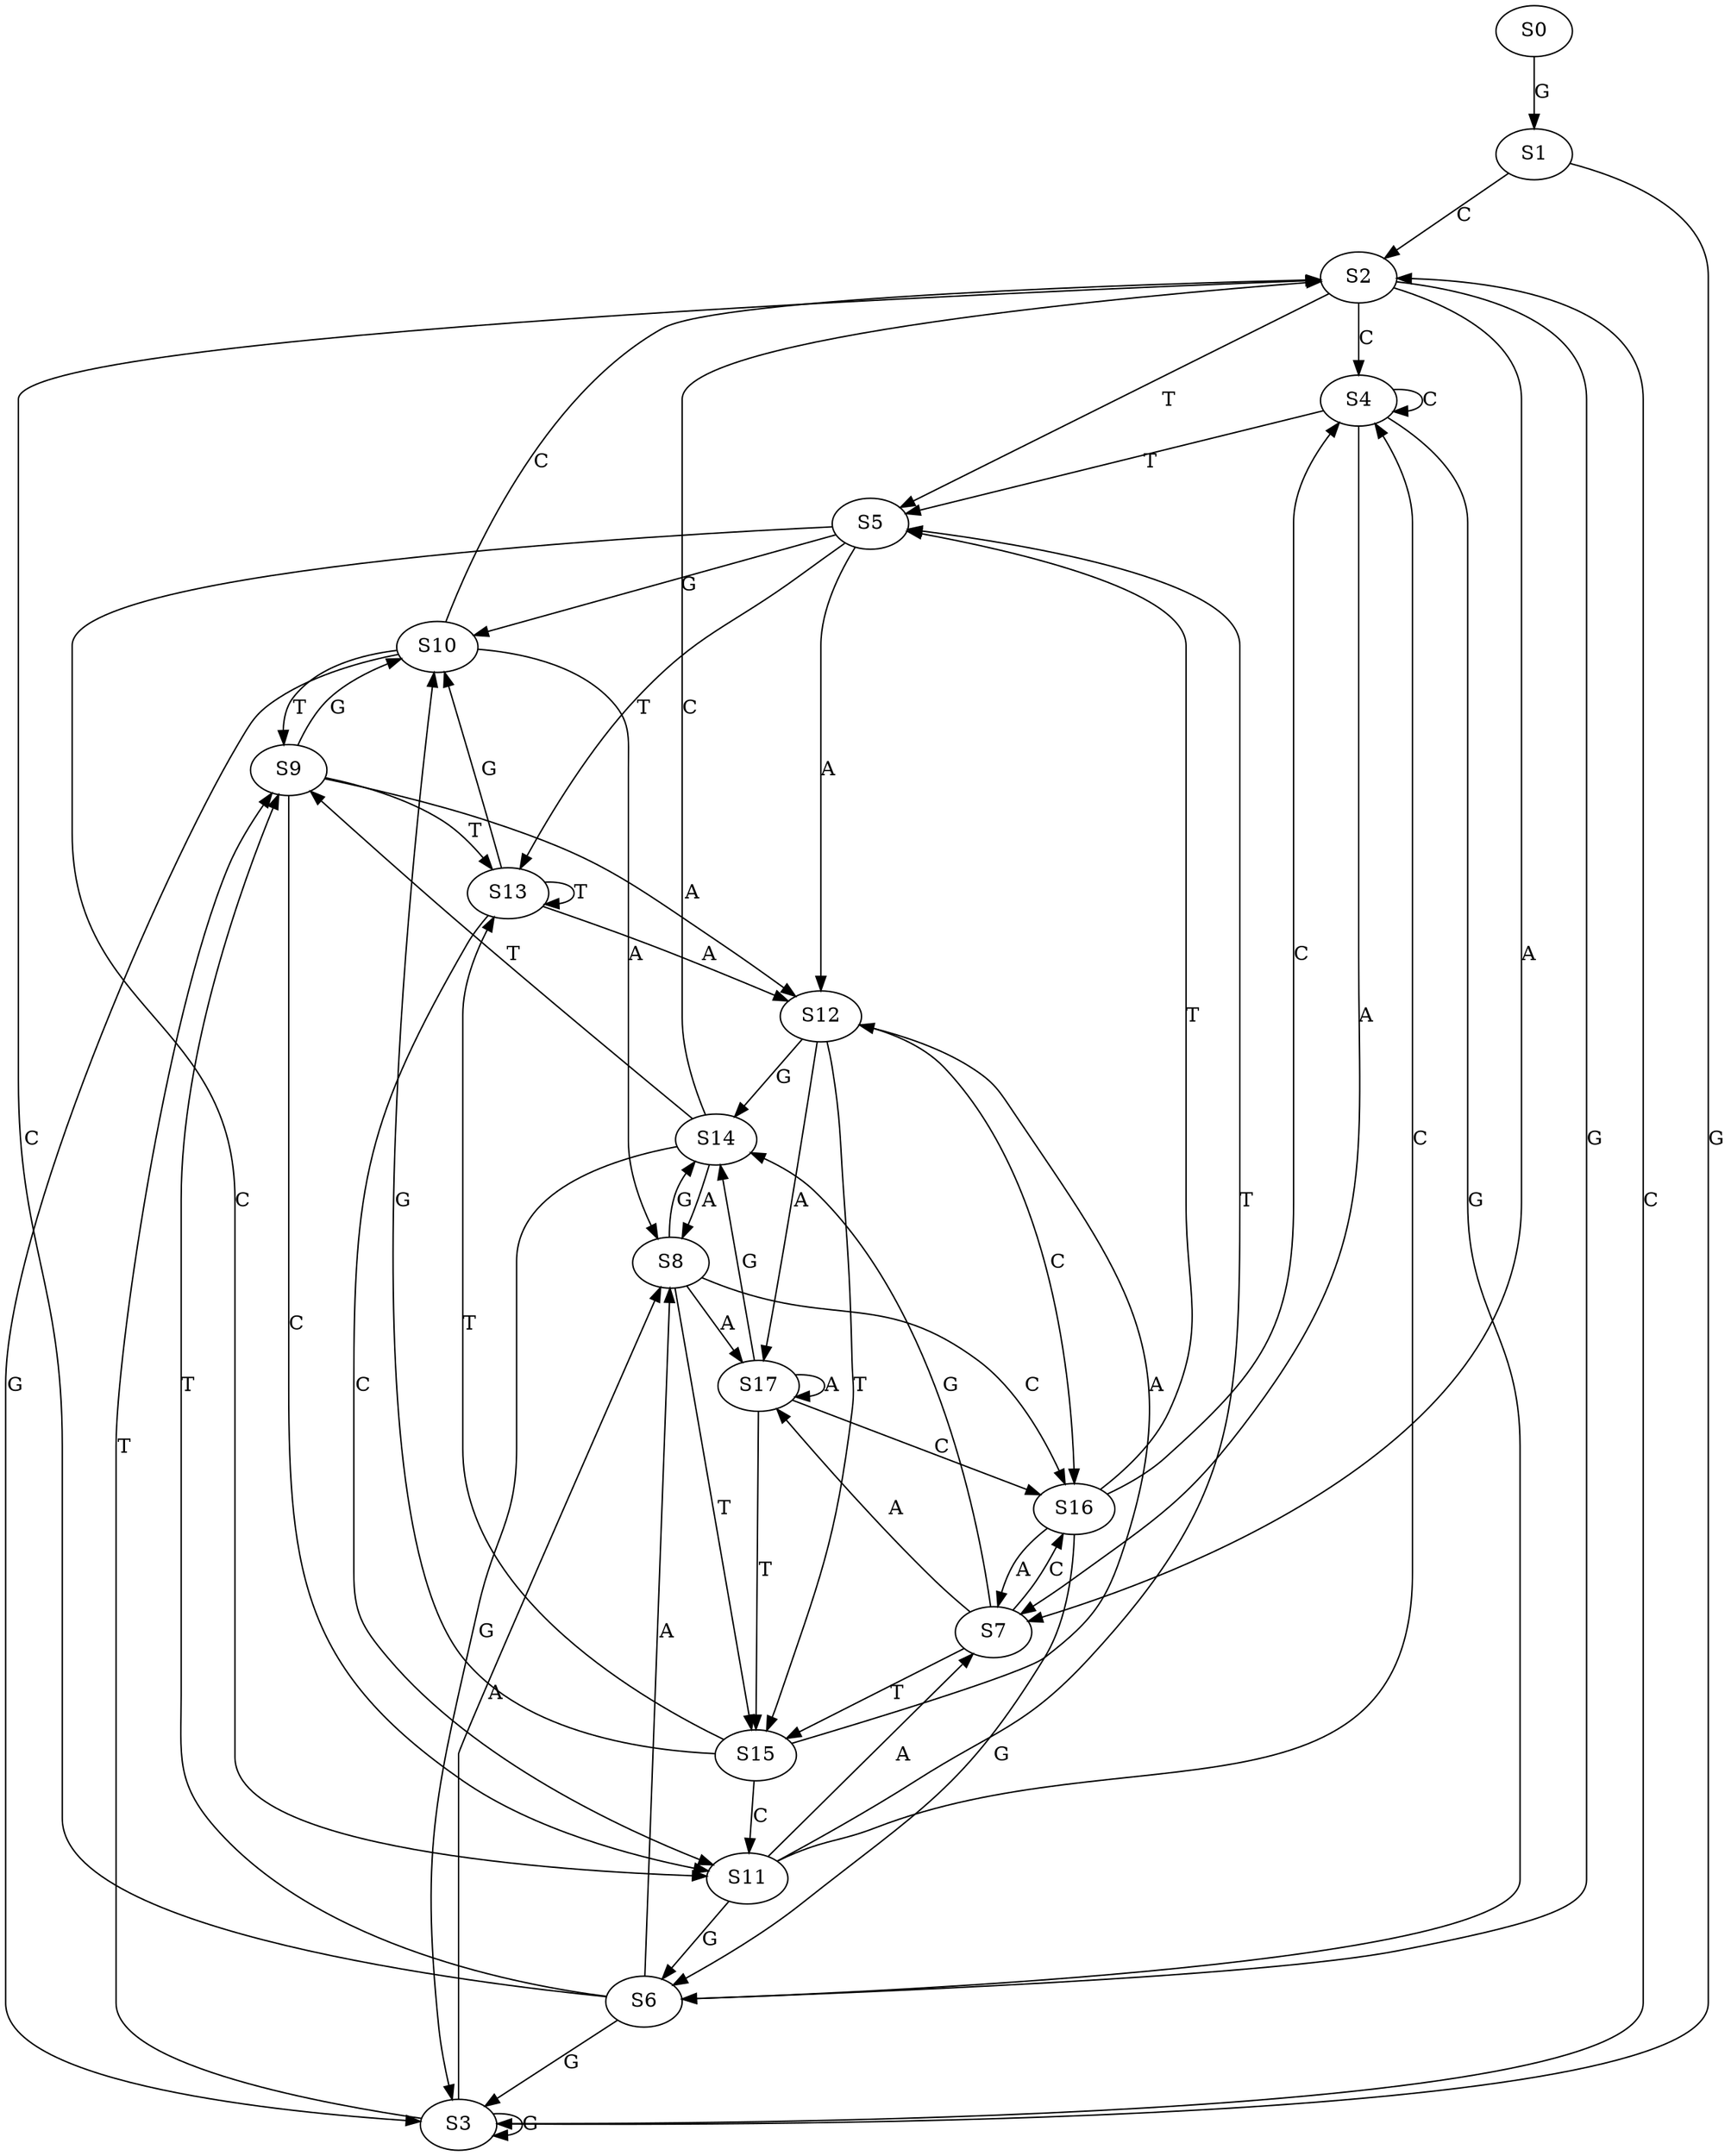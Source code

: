 strict digraph  {
	S0 -> S1 [ label = G ];
	S1 -> S2 [ label = C ];
	S1 -> S3 [ label = G ];
	S2 -> S4 [ label = C ];
	S2 -> S5 [ label = T ];
	S2 -> S6 [ label = G ];
	S2 -> S7 [ label = A ];
	S3 -> S8 [ label = A ];
	S3 -> S9 [ label = T ];
	S3 -> S3 [ label = G ];
	S3 -> S2 [ label = C ];
	S4 -> S6 [ label = G ];
	S4 -> S4 [ label = C ];
	S4 -> S7 [ label = A ];
	S4 -> S5 [ label = T ];
	S5 -> S10 [ label = G ];
	S5 -> S11 [ label = C ];
	S5 -> S12 [ label = A ];
	S5 -> S13 [ label = T ];
	S6 -> S3 [ label = G ];
	S6 -> S9 [ label = T ];
	S6 -> S8 [ label = A ];
	S6 -> S2 [ label = C ];
	S7 -> S14 [ label = G ];
	S7 -> S15 [ label = T ];
	S7 -> S16 [ label = C ];
	S7 -> S17 [ label = A ];
	S8 -> S14 [ label = G ];
	S8 -> S17 [ label = A ];
	S8 -> S16 [ label = C ];
	S8 -> S15 [ label = T ];
	S9 -> S12 [ label = A ];
	S9 -> S11 [ label = C ];
	S9 -> S10 [ label = G ];
	S9 -> S13 [ label = T ];
	S10 -> S8 [ label = A ];
	S10 -> S9 [ label = T ];
	S10 -> S2 [ label = C ];
	S10 -> S3 [ label = G ];
	S11 -> S5 [ label = T ];
	S11 -> S6 [ label = G ];
	S11 -> S4 [ label = C ];
	S11 -> S7 [ label = A ];
	S12 -> S14 [ label = G ];
	S12 -> S15 [ label = T ];
	S12 -> S17 [ label = A ];
	S12 -> S16 [ label = C ];
	S13 -> S11 [ label = C ];
	S13 -> S10 [ label = G ];
	S13 -> S13 [ label = T ];
	S13 -> S12 [ label = A ];
	S14 -> S9 [ label = T ];
	S14 -> S3 [ label = G ];
	S14 -> S8 [ label = A ];
	S14 -> S2 [ label = C ];
	S15 -> S12 [ label = A ];
	S15 -> S11 [ label = C ];
	S15 -> S13 [ label = T ];
	S15 -> S10 [ label = G ];
	S16 -> S7 [ label = A ];
	S16 -> S5 [ label = T ];
	S16 -> S4 [ label = C ];
	S16 -> S6 [ label = G ];
	S17 -> S15 [ label = T ];
	S17 -> S16 [ label = C ];
	S17 -> S14 [ label = G ];
	S17 -> S17 [ label = A ];
}
